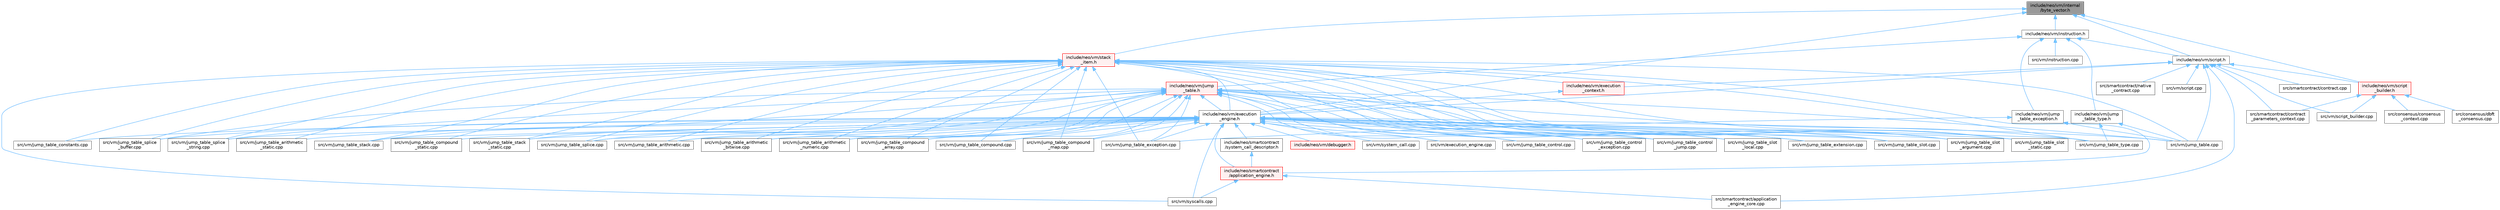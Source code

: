 digraph "include/neo/vm/internal/byte_vector.h"
{
 // LATEX_PDF_SIZE
  bgcolor="transparent";
  edge [fontname=Helvetica,fontsize=10,labelfontname=Helvetica,labelfontsize=10];
  node [fontname=Helvetica,fontsize=10,shape=box,height=0.2,width=0.4];
  Node1 [id="Node000001",label="include/neo/vm/internal\l/byte_vector.h",height=0.2,width=0.4,color="gray40", fillcolor="grey60", style="filled", fontcolor="black",tooltip=" "];
  Node1 -> Node2 [id="edge1_Node000001_Node000002",dir="back",color="steelblue1",style="solid",tooltip=" "];
  Node2 [id="Node000002",label="include/neo/vm/execution\l_engine.h",height=0.2,width=0.4,color="grey40", fillcolor="white", style="filled",URL="$execution__engine_8h.html",tooltip=" "];
  Node2 -> Node3 [id="edge2_Node000002_Node000003",dir="back",color="steelblue1",style="solid",tooltip=" "];
  Node3 [id="Node000003",label="include/neo/smartcontract\l/application_engine.h",height=0.2,width=0.4,color="red", fillcolor="#FFF0F0", style="filled",URL="$application__engine_8h.html",tooltip=" "];
  Node3 -> Node112 [id="edge3_Node000003_Node000112",dir="back",color="steelblue1",style="solid",tooltip=" "];
  Node112 [id="Node000112",label="src/smartcontract/application\l_engine_core.cpp",height=0.2,width=0.4,color="grey40", fillcolor="white", style="filled",URL="$application__engine__core_8cpp.html",tooltip=" "];
  Node3 -> Node145 [id="edge4_Node000003_Node000145",dir="back",color="steelblue1",style="solid",tooltip=" "];
  Node145 [id="Node000145",label="src/vm/syscalls.cpp",height=0.2,width=0.4,color="grey40", fillcolor="white", style="filled",URL="$syscalls_8cpp.html",tooltip=" "];
  Node2 -> Node146 [id="edge5_Node000002_Node000146",dir="back",color="steelblue1",style="solid",tooltip=" "];
  Node146 [id="Node000146",label="include/neo/smartcontract\l/system_call_descriptor.h",height=0.2,width=0.4,color="grey40", fillcolor="white", style="filled",URL="$system__call__descriptor_8h.html",tooltip=" "];
  Node146 -> Node3 [id="edge6_Node000146_Node000003",dir="back",color="steelblue1",style="solid",tooltip=" "];
  Node2 -> Node147 [id="edge7_Node000002_Node000147",dir="back",color="steelblue1",style="solid",tooltip=" "];
  Node147 [id="Node000147",label="include/neo/vm/debugger.h",height=0.2,width=0.4,color="red", fillcolor="#FFF0F0", style="filled",URL="$debugger_8h.html",tooltip=" "];
  Node2 -> Node149 [id="edge8_Node000002_Node000149",dir="back",color="steelblue1",style="solid",tooltip=" "];
  Node149 [id="Node000149",label="src/vm/execution_engine.cpp",height=0.2,width=0.4,color="grey40", fillcolor="white", style="filled",URL="$execution__engine_8cpp.html",tooltip=" "];
  Node2 -> Node150 [id="edge9_Node000002_Node000150",dir="back",color="steelblue1",style="solid",tooltip=" "];
  Node150 [id="Node000150",label="src/vm/jump_table.cpp",height=0.2,width=0.4,color="grey40", fillcolor="white", style="filled",URL="$jump__table_8cpp.html",tooltip=" "];
  Node2 -> Node151 [id="edge10_Node000002_Node000151",dir="back",color="steelblue1",style="solid",tooltip=" "];
  Node151 [id="Node000151",label="src/vm/jump_table_arithmetic.cpp",height=0.2,width=0.4,color="grey40", fillcolor="white", style="filled",URL="$jump__table__arithmetic_8cpp.html",tooltip=" "];
  Node2 -> Node152 [id="edge11_Node000002_Node000152",dir="back",color="steelblue1",style="solid",tooltip=" "];
  Node152 [id="Node000152",label="src/vm/jump_table_arithmetic\l_bitwise.cpp",height=0.2,width=0.4,color="grey40", fillcolor="white", style="filled",URL="$jump__table__arithmetic__bitwise_8cpp.html",tooltip=" "];
  Node2 -> Node153 [id="edge12_Node000002_Node000153",dir="back",color="steelblue1",style="solid",tooltip=" "];
  Node153 [id="Node000153",label="src/vm/jump_table_arithmetic\l_numeric.cpp",height=0.2,width=0.4,color="grey40", fillcolor="white", style="filled",URL="$jump__table__arithmetic__numeric_8cpp.html",tooltip=" "];
  Node2 -> Node154 [id="edge13_Node000002_Node000154",dir="back",color="steelblue1",style="solid",tooltip=" "];
  Node154 [id="Node000154",label="src/vm/jump_table_arithmetic\l_static.cpp",height=0.2,width=0.4,color="grey40", fillcolor="white", style="filled",URL="$jump__table__arithmetic__static_8cpp.html",tooltip=" "];
  Node2 -> Node155 [id="edge14_Node000002_Node000155",dir="back",color="steelblue1",style="solid",tooltip=" "];
  Node155 [id="Node000155",label="src/vm/jump_table_compound.cpp",height=0.2,width=0.4,color="grey40", fillcolor="white", style="filled",URL="$jump__table__compound_8cpp.html",tooltip=" "];
  Node2 -> Node156 [id="edge15_Node000002_Node000156",dir="back",color="steelblue1",style="solid",tooltip=" "];
  Node156 [id="Node000156",label="src/vm/jump_table_compound\l_array.cpp",height=0.2,width=0.4,color="grey40", fillcolor="white", style="filled",URL="$jump__table__compound__array_8cpp.html",tooltip=" "];
  Node2 -> Node157 [id="edge16_Node000002_Node000157",dir="back",color="steelblue1",style="solid",tooltip=" "];
  Node157 [id="Node000157",label="src/vm/jump_table_compound\l_map.cpp",height=0.2,width=0.4,color="grey40", fillcolor="white", style="filled",URL="$jump__table__compound__map_8cpp.html",tooltip=" "];
  Node2 -> Node158 [id="edge17_Node000002_Node000158",dir="back",color="steelblue1",style="solid",tooltip=" "];
  Node158 [id="Node000158",label="src/vm/jump_table_compound\l_static.cpp",height=0.2,width=0.4,color="grey40", fillcolor="white", style="filled",URL="$jump__table__compound__static_8cpp.html",tooltip=" "];
  Node2 -> Node159 [id="edge18_Node000002_Node000159",dir="back",color="steelblue1",style="solid",tooltip=" "];
  Node159 [id="Node000159",label="src/vm/jump_table_constants.cpp",height=0.2,width=0.4,color="grey40", fillcolor="white", style="filled",URL="$jump__table__constants_8cpp.html",tooltip=" "];
  Node2 -> Node160 [id="edge19_Node000002_Node000160",dir="back",color="steelblue1",style="solid",tooltip=" "];
  Node160 [id="Node000160",label="src/vm/jump_table_control.cpp",height=0.2,width=0.4,color="grey40", fillcolor="white", style="filled",URL="$jump__table__control_8cpp.html",tooltip=" "];
  Node2 -> Node161 [id="edge20_Node000002_Node000161",dir="back",color="steelblue1",style="solid",tooltip=" "];
  Node161 [id="Node000161",label="src/vm/jump_table_control\l_exception.cpp",height=0.2,width=0.4,color="grey40", fillcolor="white", style="filled",URL="$jump__table__control__exception_8cpp.html",tooltip=" "];
  Node2 -> Node162 [id="edge21_Node000002_Node000162",dir="back",color="steelblue1",style="solid",tooltip=" "];
  Node162 [id="Node000162",label="src/vm/jump_table_control\l_jump.cpp",height=0.2,width=0.4,color="grey40", fillcolor="white", style="filled",URL="$jump__table__control__jump_8cpp.html",tooltip=" "];
  Node2 -> Node163 [id="edge22_Node000002_Node000163",dir="back",color="steelblue1",style="solid",tooltip=" "];
  Node163 [id="Node000163",label="src/vm/jump_table_exception.cpp",height=0.2,width=0.4,color="grey40", fillcolor="white", style="filled",URL="$jump__table__exception_8cpp.html",tooltip=" "];
  Node2 -> Node164 [id="edge23_Node000002_Node000164",dir="back",color="steelblue1",style="solid",tooltip=" "];
  Node164 [id="Node000164",label="src/vm/jump_table_extension.cpp",height=0.2,width=0.4,color="grey40", fillcolor="white", style="filled",URL="$jump__table__extension_8cpp.html",tooltip=" "];
  Node2 -> Node165 [id="edge24_Node000002_Node000165",dir="back",color="steelblue1",style="solid",tooltip=" "];
  Node165 [id="Node000165",label="src/vm/jump_table_slot.cpp",height=0.2,width=0.4,color="grey40", fillcolor="white", style="filled",URL="$jump__table__slot_8cpp.html",tooltip=" "];
  Node2 -> Node166 [id="edge25_Node000002_Node000166",dir="back",color="steelblue1",style="solid",tooltip=" "];
  Node166 [id="Node000166",label="src/vm/jump_table_slot\l_argument.cpp",height=0.2,width=0.4,color="grey40", fillcolor="white", style="filled",URL="$jump__table__slot__argument_8cpp.html",tooltip=" "];
  Node2 -> Node167 [id="edge26_Node000002_Node000167",dir="back",color="steelblue1",style="solid",tooltip=" "];
  Node167 [id="Node000167",label="src/vm/jump_table_slot\l_local.cpp",height=0.2,width=0.4,color="grey40", fillcolor="white", style="filled",URL="$jump__table__slot__local_8cpp.html",tooltip=" "];
  Node2 -> Node168 [id="edge27_Node000002_Node000168",dir="back",color="steelblue1",style="solid",tooltip=" "];
  Node168 [id="Node000168",label="src/vm/jump_table_slot\l_static.cpp",height=0.2,width=0.4,color="grey40", fillcolor="white", style="filled",URL="$jump__table__slot__static_8cpp.html",tooltip=" "];
  Node2 -> Node169 [id="edge28_Node000002_Node000169",dir="back",color="steelblue1",style="solid",tooltip=" "];
  Node169 [id="Node000169",label="src/vm/jump_table_splice.cpp",height=0.2,width=0.4,color="grey40", fillcolor="white", style="filled",URL="$jump__table__splice_8cpp.html",tooltip=" "];
  Node2 -> Node170 [id="edge29_Node000002_Node000170",dir="back",color="steelblue1",style="solid",tooltip=" "];
  Node170 [id="Node000170",label="src/vm/jump_table_splice\l_buffer.cpp",height=0.2,width=0.4,color="grey40", fillcolor="white", style="filled",URL="$jump__table__splice__buffer_8cpp.html",tooltip=" "];
  Node2 -> Node171 [id="edge30_Node000002_Node000171",dir="back",color="steelblue1",style="solid",tooltip=" "];
  Node171 [id="Node000171",label="src/vm/jump_table_splice\l_string.cpp",height=0.2,width=0.4,color="grey40", fillcolor="white", style="filled",URL="$jump__table__splice__string_8cpp.html",tooltip=" "];
  Node2 -> Node172 [id="edge31_Node000002_Node000172",dir="back",color="steelblue1",style="solid",tooltip=" "];
  Node172 [id="Node000172",label="src/vm/jump_table_stack.cpp",height=0.2,width=0.4,color="grey40", fillcolor="white", style="filled",URL="$jump__table__stack_8cpp.html",tooltip=" "];
  Node2 -> Node173 [id="edge32_Node000002_Node000173",dir="back",color="steelblue1",style="solid",tooltip=" "];
  Node173 [id="Node000173",label="src/vm/jump_table_stack\l_static.cpp",height=0.2,width=0.4,color="grey40", fillcolor="white", style="filled",URL="$jump__table__stack__static_8cpp.html",tooltip=" "];
  Node2 -> Node174 [id="edge33_Node000002_Node000174",dir="back",color="steelblue1",style="solid",tooltip=" "];
  Node174 [id="Node000174",label="src/vm/jump_table_type.cpp",height=0.2,width=0.4,color="grey40", fillcolor="white", style="filled",URL="$jump__table__type_8cpp.html",tooltip=" "];
  Node2 -> Node145 [id="edge34_Node000002_Node000145",dir="back",color="steelblue1",style="solid",tooltip=" "];
  Node2 -> Node175 [id="edge35_Node000002_Node000175",dir="back",color="steelblue1",style="solid",tooltip=" "];
  Node175 [id="Node000175",label="src/vm/system_call.cpp",height=0.2,width=0.4,color="grey40", fillcolor="white", style="filled",URL="$system__call_8cpp.html",tooltip=" "];
  Node1 -> Node176 [id="edge36_Node000001_Node000176",dir="back",color="steelblue1",style="solid",tooltip=" "];
  Node176 [id="Node000176",label="include/neo/vm/instruction.h",height=0.2,width=0.4,color="grey40", fillcolor="white", style="filled",URL="$instruction_8h.html",tooltip=" "];
  Node176 -> Node177 [id="edge37_Node000176_Node000177",dir="back",color="steelblue1",style="solid",tooltip=" "];
  Node177 [id="Node000177",label="include/neo/vm/jump\l_table.h",height=0.2,width=0.4,color="red", fillcolor="#FFF0F0", style="filled",URL="$jump__table_8h.html",tooltip=" "];
  Node177 -> Node2 [id="edge38_Node000177_Node000002",dir="back",color="steelblue1",style="solid",tooltip=" "];
  Node177 -> Node149 [id="edge39_Node000177_Node000149",dir="back",color="steelblue1",style="solid",tooltip=" "];
  Node177 -> Node150 [id="edge40_Node000177_Node000150",dir="back",color="steelblue1",style="solid",tooltip=" "];
  Node177 -> Node151 [id="edge41_Node000177_Node000151",dir="back",color="steelblue1",style="solid",tooltip=" "];
  Node177 -> Node152 [id="edge42_Node000177_Node000152",dir="back",color="steelblue1",style="solid",tooltip=" "];
  Node177 -> Node153 [id="edge43_Node000177_Node000153",dir="back",color="steelblue1",style="solid",tooltip=" "];
  Node177 -> Node155 [id="edge44_Node000177_Node000155",dir="back",color="steelblue1",style="solid",tooltip=" "];
  Node177 -> Node156 [id="edge45_Node000177_Node000156",dir="back",color="steelblue1",style="solid",tooltip=" "];
  Node177 -> Node157 [id="edge46_Node000177_Node000157",dir="back",color="steelblue1",style="solid",tooltip=" "];
  Node177 -> Node160 [id="edge47_Node000177_Node000160",dir="back",color="steelblue1",style="solid",tooltip=" "];
  Node177 -> Node161 [id="edge48_Node000177_Node000161",dir="back",color="steelblue1",style="solid",tooltip=" "];
  Node177 -> Node162 [id="edge49_Node000177_Node000162",dir="back",color="steelblue1",style="solid",tooltip=" "];
  Node177 -> Node163 [id="edge50_Node000177_Node000163",dir="back",color="steelblue1",style="solid",tooltip=" "];
  Node177 -> Node164 [id="edge51_Node000177_Node000164",dir="back",color="steelblue1",style="solid",tooltip=" "];
  Node177 -> Node165 [id="edge52_Node000177_Node000165",dir="back",color="steelblue1",style="solid",tooltip=" "];
  Node177 -> Node166 [id="edge53_Node000177_Node000166",dir="back",color="steelblue1",style="solid",tooltip=" "];
  Node177 -> Node167 [id="edge54_Node000177_Node000167",dir="back",color="steelblue1",style="solid",tooltip=" "];
  Node177 -> Node168 [id="edge55_Node000177_Node000168",dir="back",color="steelblue1",style="solid",tooltip=" "];
  Node177 -> Node169 [id="edge56_Node000177_Node000169",dir="back",color="steelblue1",style="solid",tooltip=" "];
  Node177 -> Node170 [id="edge57_Node000177_Node000170",dir="back",color="steelblue1",style="solid",tooltip=" "];
  Node177 -> Node171 [id="edge58_Node000177_Node000171",dir="back",color="steelblue1",style="solid",tooltip=" "];
  Node177 -> Node172 [id="edge59_Node000177_Node000172",dir="back",color="steelblue1",style="solid",tooltip=" "];
  Node177 -> Node173 [id="edge60_Node000177_Node000173",dir="back",color="steelblue1",style="solid",tooltip=" "];
  Node177 -> Node174 [id="edge61_Node000177_Node000174",dir="back",color="steelblue1",style="solid",tooltip=" "];
  Node176 -> Node197 [id="edge62_Node000176_Node000197",dir="back",color="steelblue1",style="solid",tooltip=" "];
  Node197 [id="Node000197",label="include/neo/vm/jump\l_table_exception.h",height=0.2,width=0.4,color="grey40", fillcolor="white", style="filled",URL="$jump__table__exception_8h.html",tooltip=" "];
  Node197 -> Node150 [id="edge63_Node000197_Node000150",dir="back",color="steelblue1",style="solid",tooltip=" "];
  Node197 -> Node163 [id="edge64_Node000197_Node000163",dir="back",color="steelblue1",style="solid",tooltip=" "];
  Node176 -> Node198 [id="edge65_Node000176_Node000198",dir="back",color="steelblue1",style="solid",tooltip=" "];
  Node198 [id="Node000198",label="include/neo/vm/jump\l_table_type.h",height=0.2,width=0.4,color="grey40", fillcolor="white", style="filled",URL="$jump__table__type_8h.html",tooltip=" "];
  Node198 -> Node150 [id="edge66_Node000198_Node000150",dir="back",color="steelblue1",style="solid",tooltip=" "];
  Node198 -> Node174 [id="edge67_Node000198_Node000174",dir="back",color="steelblue1",style="solid",tooltip=" "];
  Node176 -> Node199 [id="edge68_Node000176_Node000199",dir="back",color="steelblue1",style="solid",tooltip=" "];
  Node199 [id="Node000199",label="include/neo/vm/script.h",height=0.2,width=0.4,color="grey40", fillcolor="white", style="filled",URL="$script_8h.html",tooltip=" "];
  Node199 -> Node200 [id="edge69_Node000199_Node000200",dir="back",color="steelblue1",style="solid",tooltip=" "];
  Node200 [id="Node000200",label="include/neo/vm/execution\l_context.h",height=0.2,width=0.4,color="red", fillcolor="#FFF0F0", style="filled",URL="$execution__context_8h.html",tooltip=" "];
  Node200 -> Node2 [id="edge70_Node000200_Node000002",dir="back",color="steelblue1",style="solid",tooltip=" "];
  Node199 -> Node2 [id="edge71_Node000199_Node000002",dir="back",color="steelblue1",style="solid",tooltip=" "];
  Node199 -> Node202 [id="edge72_Node000199_Node000202",dir="back",color="steelblue1",style="solid",tooltip=" "];
  Node202 [id="Node000202",label="include/neo/vm/script\l_builder.h",height=0.2,width=0.4,color="red", fillcolor="#FFF0F0", style="filled",URL="$script__builder_8h.html",tooltip=" "];
  Node202 -> Node23 [id="edge73_Node000202_Node000023",dir="back",color="steelblue1",style="solid",tooltip=" "];
  Node23 [id="Node000023",label="src/consensus/consensus\l_context.cpp",height=0.2,width=0.4,color="grey40", fillcolor="white", style="filled",URL="$consensus__context_8cpp.html",tooltip=" "];
  Node202 -> Node6 [id="edge74_Node000202_Node000006",dir="back",color="steelblue1",style="solid",tooltip=" "];
  Node6 [id="Node000006",label="src/consensus/dbft\l_consensus.cpp",height=0.2,width=0.4,color="grey40", fillcolor="white", style="filled",URL="$dbft__consensus_8cpp.html",tooltip=" "];
  Node202 -> Node203 [id="edge75_Node000202_Node000203",dir="back",color="steelblue1",style="solid",tooltip=" "];
  Node203 [id="Node000203",label="src/smartcontract/contract\l_parameters_context.cpp",height=0.2,width=0.4,color="grey40", fillcolor="white", style="filled",URL="$contract__parameters__context_8cpp.html",tooltip=" "];
  Node202 -> Node204 [id="edge76_Node000202_Node000204",dir="back",color="steelblue1",style="solid",tooltip=" "];
  Node204 [id="Node000204",label="src/vm/script_builder.cpp",height=0.2,width=0.4,color="grey40", fillcolor="white", style="filled",URL="$script__builder_8cpp.html",tooltip=" "];
  Node199 -> Node112 [id="edge77_Node000199_Node000112",dir="back",color="steelblue1",style="solid",tooltip=" "];
  Node199 -> Node206 [id="edge78_Node000199_Node000206",dir="back",color="steelblue1",style="solid",tooltip=" "];
  Node206 [id="Node000206",label="src/smartcontract/contract.cpp",height=0.2,width=0.4,color="grey40", fillcolor="white", style="filled",URL="$contract_8cpp.html",tooltip=" "];
  Node199 -> Node203 [id="edge79_Node000199_Node000203",dir="back",color="steelblue1",style="solid",tooltip=" "];
  Node199 -> Node103 [id="edge80_Node000199_Node000103",dir="back",color="steelblue1",style="solid",tooltip=" "];
  Node103 [id="Node000103",label="src/smartcontract/native\l_contract.cpp",height=0.2,width=0.4,color="grey40", fillcolor="white", style="filled",URL="$native__contract_8cpp.html",tooltip=" "];
  Node199 -> Node150 [id="edge81_Node000199_Node000150",dir="back",color="steelblue1",style="solid",tooltip=" "];
  Node199 -> Node207 [id="edge82_Node000199_Node000207",dir="back",color="steelblue1",style="solid",tooltip=" "];
  Node207 [id="Node000207",label="src/vm/script.cpp",height=0.2,width=0.4,color="grey40", fillcolor="white", style="filled",URL="$script_8cpp.html",tooltip=" "];
  Node199 -> Node204 [id="edge83_Node000199_Node000204",dir="back",color="steelblue1",style="solid",tooltip=" "];
  Node176 -> Node208 [id="edge84_Node000176_Node000208",dir="back",color="steelblue1",style="solid",tooltip=" "];
  Node208 [id="Node000208",label="src/vm/instruction.cpp",height=0.2,width=0.4,color="grey40", fillcolor="white", style="filled",URL="$instruction_8cpp.html",tooltip=" "];
  Node1 -> Node199 [id="edge85_Node000001_Node000199",dir="back",color="steelblue1",style="solid",tooltip=" "];
  Node1 -> Node202 [id="edge86_Node000001_Node000202",dir="back",color="steelblue1",style="solid",tooltip=" "];
  Node1 -> Node209 [id="edge87_Node000001_Node000209",dir="back",color="steelblue1",style="solid",tooltip=" "];
  Node209 [id="Node000209",label="include/neo/vm/stack\l_item.h",height=0.2,width=0.4,color="red", fillcolor="#FFF0F0", style="filled",URL="$stack__item_8h.html",tooltip=" "];
  Node209 -> Node3 [id="edge88_Node000209_Node000003",dir="back",color="steelblue1",style="solid",tooltip=" "];
  Node209 -> Node200 [id="edge89_Node000209_Node000200",dir="back",color="steelblue1",style="solid",tooltip=" "];
  Node209 -> Node2 [id="edge90_Node000209_Node000002",dir="back",color="steelblue1",style="solid",tooltip=" "];
  Node209 -> Node150 [id="edge91_Node000209_Node000150",dir="back",color="steelblue1",style="solid",tooltip=" "];
  Node209 -> Node151 [id="edge92_Node000209_Node000151",dir="back",color="steelblue1",style="solid",tooltip=" "];
  Node209 -> Node152 [id="edge93_Node000209_Node000152",dir="back",color="steelblue1",style="solid",tooltip=" "];
  Node209 -> Node153 [id="edge94_Node000209_Node000153",dir="back",color="steelblue1",style="solid",tooltip=" "];
  Node209 -> Node154 [id="edge95_Node000209_Node000154",dir="back",color="steelblue1",style="solid",tooltip=" "];
  Node209 -> Node155 [id="edge96_Node000209_Node000155",dir="back",color="steelblue1",style="solid",tooltip=" "];
  Node209 -> Node156 [id="edge97_Node000209_Node000156",dir="back",color="steelblue1",style="solid",tooltip=" "];
  Node209 -> Node157 [id="edge98_Node000209_Node000157",dir="back",color="steelblue1",style="solid",tooltip=" "];
  Node209 -> Node158 [id="edge99_Node000209_Node000158",dir="back",color="steelblue1",style="solid",tooltip=" "];
  Node209 -> Node159 [id="edge100_Node000209_Node000159",dir="back",color="steelblue1",style="solid",tooltip=" "];
  Node209 -> Node160 [id="edge101_Node000209_Node000160",dir="back",color="steelblue1",style="solid",tooltip=" "];
  Node209 -> Node161 [id="edge102_Node000209_Node000161",dir="back",color="steelblue1",style="solid",tooltip=" "];
  Node209 -> Node162 [id="edge103_Node000209_Node000162",dir="back",color="steelblue1",style="solid",tooltip=" "];
  Node209 -> Node163 [id="edge104_Node000209_Node000163",dir="back",color="steelblue1",style="solid",tooltip=" "];
  Node209 -> Node164 [id="edge105_Node000209_Node000164",dir="back",color="steelblue1",style="solid",tooltip=" "];
  Node209 -> Node165 [id="edge106_Node000209_Node000165",dir="back",color="steelblue1",style="solid",tooltip=" "];
  Node209 -> Node166 [id="edge107_Node000209_Node000166",dir="back",color="steelblue1",style="solid",tooltip=" "];
  Node209 -> Node167 [id="edge108_Node000209_Node000167",dir="back",color="steelblue1",style="solid",tooltip=" "];
  Node209 -> Node168 [id="edge109_Node000209_Node000168",dir="back",color="steelblue1",style="solid",tooltip=" "];
  Node209 -> Node169 [id="edge110_Node000209_Node000169",dir="back",color="steelblue1",style="solid",tooltip=" "];
  Node209 -> Node170 [id="edge111_Node000209_Node000170",dir="back",color="steelblue1",style="solid",tooltip=" "];
  Node209 -> Node171 [id="edge112_Node000209_Node000171",dir="back",color="steelblue1",style="solid",tooltip=" "];
  Node209 -> Node172 [id="edge113_Node000209_Node000172",dir="back",color="steelblue1",style="solid",tooltip=" "];
  Node209 -> Node173 [id="edge114_Node000209_Node000173",dir="back",color="steelblue1",style="solid",tooltip=" "];
  Node209 -> Node174 [id="edge115_Node000209_Node000174",dir="back",color="steelblue1",style="solid",tooltip=" "];
  Node209 -> Node145 [id="edge116_Node000209_Node000145",dir="back",color="steelblue1",style="solid",tooltip=" "];
}
